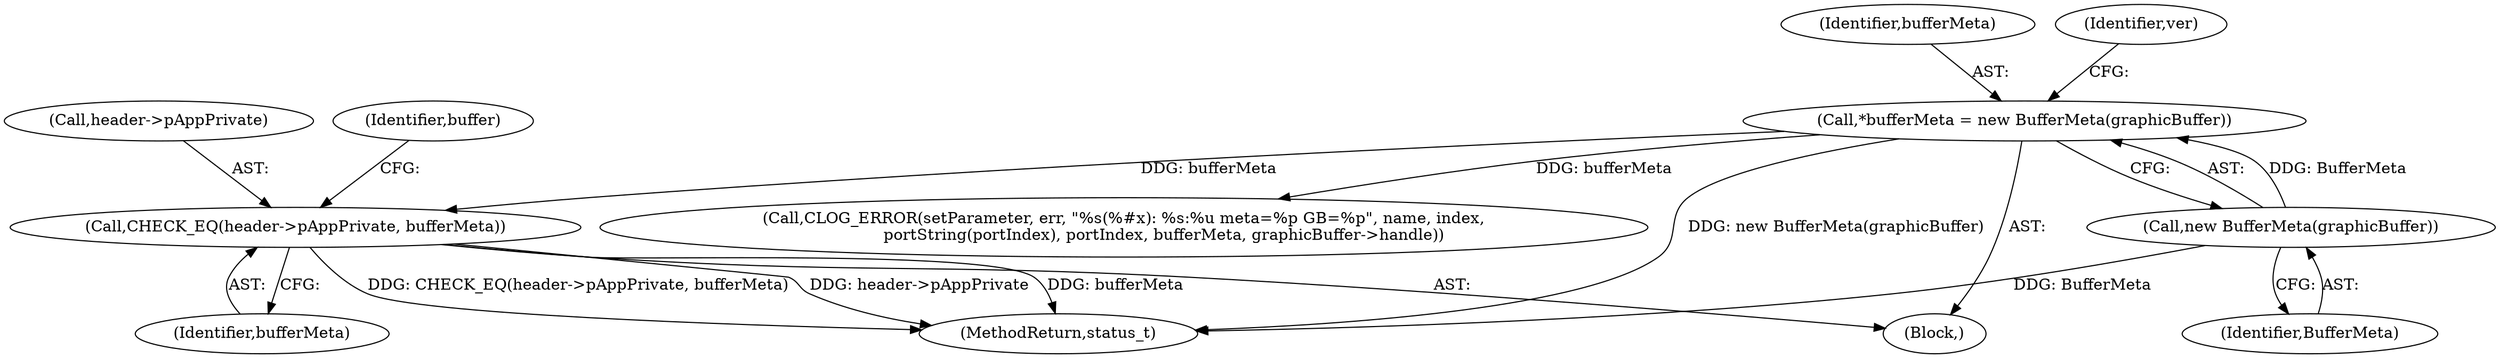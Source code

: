 digraph "0_Android_b351eabb428c7ca85a34513c64601f437923d576_12@pointer" {
"1000223" [label="(Call,CHECK_EQ(header->pAppPrivate, bufferMeta))"];
"1000151" [label="(Call,*bufferMeta = new BufferMeta(graphicBuffer))"];
"1000153" [label="(Call,new BufferMeta(graphicBuffer))"];
"1000224" [label="(Call,header->pAppPrivate)"];
"1000152" [label="(Identifier,bufferMeta)"];
"1000227" [label="(Identifier,bufferMeta)"];
"1000249" [label="(MethodReturn,status_t)"];
"1000230" [label="(Identifier,buffer)"];
"1000154" [label="(Identifier,BufferMeta)"];
"1000151" [label="(Call,*bufferMeta = new BufferMeta(graphicBuffer))"];
"1000104" [label="(Block,)"];
"1000153" [label="(Call,new BufferMeta(graphicBuffer))"];
"1000223" [label="(Call,CHECK_EQ(header->pAppPrivate, bufferMeta))"];
"1000160" [label="(Identifier,ver)"];
"1000198" [label="(Call,CLOG_ERROR(setParameter, err, \"%s(%#x): %s:%u meta=%p GB=%p\", name, index,\n                portString(portIndex), portIndex, bufferMeta, graphicBuffer->handle))"];
"1000223" -> "1000104"  [label="AST: "];
"1000223" -> "1000227"  [label="CFG: "];
"1000224" -> "1000223"  [label="AST: "];
"1000227" -> "1000223"  [label="AST: "];
"1000230" -> "1000223"  [label="CFG: "];
"1000223" -> "1000249"  [label="DDG: bufferMeta"];
"1000223" -> "1000249"  [label="DDG: CHECK_EQ(header->pAppPrivate, bufferMeta)"];
"1000223" -> "1000249"  [label="DDG: header->pAppPrivate"];
"1000151" -> "1000223"  [label="DDG: bufferMeta"];
"1000151" -> "1000104"  [label="AST: "];
"1000151" -> "1000153"  [label="CFG: "];
"1000152" -> "1000151"  [label="AST: "];
"1000153" -> "1000151"  [label="AST: "];
"1000160" -> "1000151"  [label="CFG: "];
"1000151" -> "1000249"  [label="DDG: new BufferMeta(graphicBuffer)"];
"1000153" -> "1000151"  [label="DDG: BufferMeta"];
"1000151" -> "1000198"  [label="DDG: bufferMeta"];
"1000153" -> "1000154"  [label="CFG: "];
"1000154" -> "1000153"  [label="AST: "];
"1000153" -> "1000249"  [label="DDG: BufferMeta"];
}
